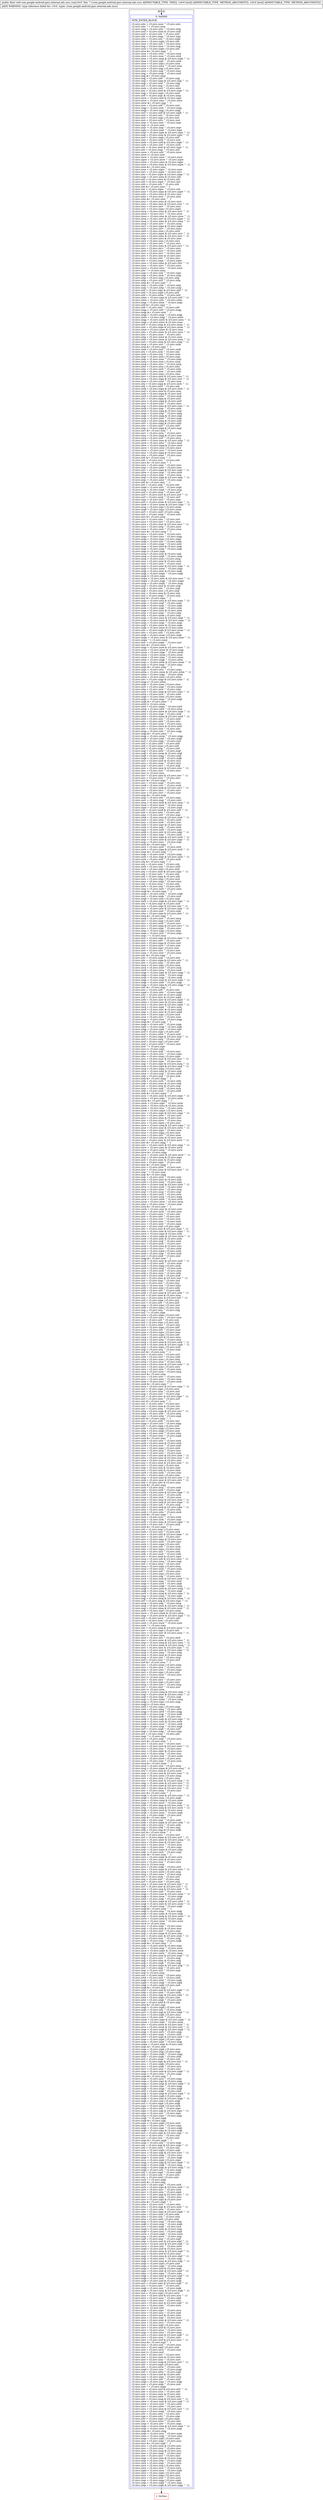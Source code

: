 digraph "CFG forcom.google.android.gms.internal.ads.zzcs.zza([B[B)V" {
subgraph cluster_Region_369229254 {
label = "R(1:0)";
node [shape=record,color=blue];
Node_0 [shape=record,label="{0\:\ 0x0000|MTH_ENTER_BLOCK\l|r3.zzvc.zzts = r3.zzvc.zzse ^ r3.zzvc.zzts\lr3.zzvc.zzts ^= r3.zzvc.zzon\lr3.zzvc.zztg = r3.zzvc.zzts ^ r3.zzvc.zztg\lr3.zzvc.zzsf = r3.zzvc.zzon & r3.zzvc.zzsf\lr3.zzvc.zzsf = r3.zzvc.zzti ^ r3.zzvc.zzsf\lr3.zzvc.zzti = r3.zzvc.zznp ^ r3.zzvc.zzpr\lr3.zzvc.zzts = r3.zzvc.zzti ^ r3.zzvc.zzpb\lr3.zzvc.zzse = r3.zzvc.zzpb \| r3.zzvc.zzti\lr3.zzvc.zzse = r3.zzvc.zzti ^ r3.zzvc.zzse\lr3.zzvc.zzqj = r3.zzvc.zzse ^ r3.zzvc.zzqj\lr3.zzvc.zzse = r3.zzvc.zzpb \| r3.zzvc.zzti\lr3.zzvc.zzse &= r3.zzvc.zzpz ^ \-1\lr3.zzvc.zzse = r3.zzvc.zztn ^ r3.zzvc.zzse\lr3.zzvc.zztd = r3.zzvc.zzse ^ r3.zzvc.zztd\lr3.zzvc.zzse = r3.zzvc.zznp & (r3.zzvc.zzpb ^ \-1)\lr3.zzvc.zzse = r3.zzvc.zzpr ^ r3.zzvc.zzse\lr3.zzvc.zzse = r3.zzvc.zzpz \| r3.zzvc.zzse\lr3.zzvc.zzse = r3.zzvc.zzsw ^ r3.zzvc.zzse\lr3.zzvc.zzse = r3.zzvc.zzpj \| r3.zzvc.zzse\lr3.zzvc.zzse = r3.zzvc.zzqj ^ r3.zzvc.zzse\lr3.zzvc.zzqj = r3.zzvc.zznp ^ r3.zzvc.zzof\lr3.zzvc.zzqj &= r3.zzvc.zzon\lr3.zzvc.zzqj = r3.zzvc.zztf ^ r3.zzvc.zzqj\lr3.zzvc.zzqj = r3.zzvc.zzpz & (r3.zzvc.zzqj ^ \-1)\lr3.zzvc.zzqj = r3.zzvc.zzsf ^ r3.zzvc.zzqj\lr3.zzvc.zzrj = r3.zzvc.zzqj ^ r3.zzvc.zzrj\lr3.zzvc.zzoo = r3.zzvc.zzrj ^ r3.zzvc.zzoo\lr3.zzvc.zzrj = r3.zzvc.zzoo & (r3.zzvc.zzpe ^ \-1)\lr3.zzvc.zzqj = r3.zzvc.zzpe \| r3.zzvc.zzoo\lr3.zzvc.zztf = r3.zzvc.zzpr & r3.zzvc.zznp\lr3.zzvc.zzsw = r3.zzvc.zztf & r3.zzvc.zzpz\lr3.zzvc.zzsw = r3.zzvc.zzsz ^ r3.zzvc.zzsw\lr3.zzvc.zzsw &= r3.zzvc.zzpj ^ \-1\lr3.zzvc.zzst = r3.zzvc.zztf ^ r3.zzvc.zzst\lr3.zzvc.zzqg = r3.zzvc.zzst ^ r3.zzvc.zzqg\lr3.zzvc.zzqg = r3.zzvc.zzpj \| r3.zzvc.zzqg\lr3.zzvc.zzst = r3.zzvc.zztf & (r3.zzvc.zzpb ^ \-1)\lr3.zzvc.zzst = r3.zzvc.zzti ^ r3.zzvc.zzst\lr3.zzvc.zzst = r3.zzvc.zzpz \| r3.zzvc.zzst\lr3.zzvc.zzst = r3.zzvc.zzts ^ r3.zzvc.zzst\lr3.zzvc.zzqv = r3.zzvc.zzst ^ r3.zzvc.zzqv\lr3.zzvc.zzqv \|= r3.zzvc.zzot\lr3.zzvc.zzqv = r3.zzvc.zzqi ^ r3.zzvc.zzqv\lr3.zzvc.zzpu = r3.zzvc.zzqv ^ r3.zzvc.zzpu\lr3.zzvc.zzqv = r3.zzvc.zzpe & (r3.zzvc.zzpu ^ \-1)\lr3.zzvc.zzqi = r3.zzvc.zzoo & (r3.zzvc.zzpu ^ \-1)\lr3.zzvc.zzst = r3.zzvc.zzpb \| r3.zzvc.zztf\lr3.zzvc.zzst = r3.zzvc.zzrb ^ r3.zzvc.zzst\lr3.zzvc.zzrb = r3.zzvc.zztf & (r3.zzvc.zzpb ^ \-1)\lr3.zzvc.zzrb = r3.zzvc.zztf ^ r3.zzvc.zzrb\lr3.zzvc.zzti = r3.zzvc.zzrb & (r3.zzvc.zzpz ^ \-1)\lr3.zzvc.zzti = r3.zzvc.zzqz ^ r3.zzvc.zzti\lr3.zzvc.zzsw = r3.zzvc.zzti ^ r3.zzvc.zzsw\lr3.zzvc.zzsw \|= r3.zzvc.zzot\lr3.zzvc.zzsw = r3.zzvc.zzse ^ r3.zzvc.zzsw\lr3.zzvc.zzpw = r3.zzvc.zzsw ^ r3.zzvc.zzpw\lr3.zzvc.zzsw = r3.zzvc.zznu & r3.zzvc.zzpw\lr3.zzvc.zzse = r3.zzvc.zznu & (r3.zzvc.zzpw ^ \-1)\lr3.zzvc.zzse &= r3.zzvc.zzoc\lr3.zzvc.zzse = r3.zzvc.zzpw ^ r3.zzvc.zzse\lr3.zzvc.zzrv = r3.zzvc.zzpw ^ r3.zzvc.zzrv\lr3.zzvc.zzti = r3.zzvc.zzpw & (r3.zzvc.zzpa ^ \-1)\lr3.zzvc.zzqz = r3.zzvc.zznu & r3.zzvc.zzti\lr3.zzvc.zzti = r3.zzvc.zznu & r3.zzvc.zzti\lr3.zzvc.zzti = r3.zzvc.zzpw ^ r3.zzvc.zzti\lr3.zzvc.zztt = r3.zzvc.zzti ^ r3.zzvc.zztt\lr3.zzvc.zzti &= r3.zzvc.zzoc ^ \-1\lr3.zzvc.zzti = r3.zzvc.zzpw ^ r3.zzvc.zzti\lr3.zzvc.zzsz = r3.zzvc.zzpa & (r3.zzvc.zzpw ^ \-1)\lr3.zzvc.zztn = r3.zzvc.zznu & r3.zzvc.zzsz\lr3.zzvc.zztn = r3.zzvc.zzsz ^ r3.zzvc.zztn\lr3.zzvc.zztn &= r3.zzvc.zzoc ^ \-1\lr3.zzvc.zzsz = r3.zzvc.zznu & r3.zzvc.zzsz\lr3.zzvc.zzsz = r3.zzvc.zzoc & (r3.zzvc.zzsz ^ \-1)\lr3.zzvc.zzsz = r3.zzvc.zzrv ^ r3.zzvc.zzsz\lr3.zzvc.zzrv = r3.zzvc.zzpa \| r3.zzvc.zzpw\lr3.zzvc.zzrq = r3.zzvc.zznu & (r3.zzvc.zzrv ^ \-1)\lr3.zzvc.zzsw = r3.zzvc.zzrv ^ r3.zzvc.zzsw\lr3.zzvc.zzsw = r3.zzvc.zzoc & (r3.zzvc.zzsw ^ \-1)\lr3.zzvc.zzsq = r3.zzvc.zzrv & (r3.zzvc.zzpw ^ \-1)\lr3.zzvc.zzsq = r3.zzvc.zznu & (r3.zzvc.zzsq ^ \-1)\lr3.zzvc.zzsq = r3.zzvc.zzrv ^ r3.zzvc.zzsq\lr3.zzvc.zzrv = r3.zzvc.zzpa & r3.zzvc.zzpw\lr3.zzvc.zzrh = r3.zzvc.zzrv ^ r3.zzvc.zznu\lr3.zzvc.zzrh = r3.zzvc.zzoc \| r3.zzvc.zzrh\lr3.zzvc.zzrs = r3.zzvc.zzpw & (r3.zzvc.zzrv ^ \-1)\lr3.zzvc.zzru = r3.zzvc.zznu & (r3.zzvc.zzrs ^ \-1)\lr3.zzvc.zzqc = r3.zzvc.zzru & r3.zzvc.zzoc\lr3.zzvc.zzru = r3.zzvc.zzoc \| r3.zzvc.zzru\lr3.zzvc.zzru = r3.zzvc.zztr ^ r3.zzvc.zzru\lr3.zzvc.zzrs = r3.zzvc.zznu & (r3.zzvc.zzrs ^ \-1)\lr3.zzvc.zzrs = r3.zzvc.zzrv ^ r3.zzvc.zzrs\lr3.zzvc.zzrh = r3.zzvc.zzrs ^ r3.zzvc.zzrh\lr3.zzvc.zzrc = r3.zzvc.zzrv ^ r3.zzvc.zzrc\lr3.zzvc.zzrc = r3.zzvc.zzoc & r3.zzvc.zzrc\lr3.zzvc.zzrc = r3.zzvc.zztr ^ r3.zzvc.zzrc\lr3.zzvc.zztr = r3.zzvc.zzpa ^ r3.zzvc.zzpw\lr3.zzvc.zzsu = r3.zzvc.zznu & (r3.zzvc.zztr ^ \-1)\lr3.zzvc.zzsu = r3.zzvc.zzrv ^ r3.zzvc.zzsu\lr3.zzvc.zzsw = r3.zzvc.zzsu ^ r3.zzvc.zzsw\lr3.zzvc.zztr ^= r3.zzvc.zznu\lr3.zzvc.zzqc = r3.zzvc.zztr ^ r3.zzvc.zzqc\lr3.zzvc.zztp = r3.zzvc.zzrb ^ r3.zzvc.zztp\lr3.zzvc.zztp = r3.zzvc.zzpj \| r3.zzvc.zztp\lr3.zzvc.zztp = r3.zzvc.zzrt ^ r3.zzvc.zztp\lr3.zzvc.zztp &= r3.zzvc.zzot ^ \-1\lr3.zzvc.zztp = r3.zzvc.zztd ^ r3.zzvc.zztp\lr3.zzvc.zzny = r3.zzvc.zztp ^ r3.zzvc.zzny\lr3.zzvc.zztf = r3.zzvc.zzpr & (r3.zzvc.zztf ^ \-1)\lr3.zzvc.zztf = r3.zzvc.zzpb \| r3.zzvc.zztf\lr3.zzvc.zztf = r3.zzvc.zztm ^ r3.zzvc.zztf\lr3.zzvc.zztm = r3.zzvc.zzpz & (r3.zzvc.zztf ^ \-1)\lr3.zzvc.zztm = r3.zzvc.zzts ^ r3.zzvc.zztm\lr3.zzvc.zzqa = r3.zzvc.zztm ^ r3.zzvc.zzqa\lr3.zzvc.zztf &= r3.zzvc.zzpz ^ \-1\lr3.zzvc.zztf = r3.zzvc.zzst ^ r3.zzvc.zztf\lr3.zzvc.zzqg = r3.zzvc.zztf ^ r3.zzvc.zzqg\lr3.zzvc.zzqg &= r3.zzvc.zzot ^ \-1\lr3.zzvc.zzqg = r3.zzvc.zzqa ^ r3.zzvc.zzqg\lr3.zzvc.zznw = r3.zzvc.zzqg ^ r3.zzvc.zznw\lr3.zzvc.zzqg = r3.zzvc.zznw & (r3.zzvc.zzou ^ \-1)\lr3.zzvc.zzqa = r3.zzvc.zznw & r3.zzvc.zzou\lr3.zzvc.zztf = r3.zzvc.zzqa & (r3.zzvc.zzom ^ \-1)\lr3.zzvc.zzst = r3.zzvc.zzqa & (r3.zzvc.zzom ^ \-1)\lr3.zzvc.zztm = r3.zzvc.zznw & r3.zzvc.zzou\lr3.zzvc.zzts = r3.zzvc.zznw & (r3.zzvc.zzou ^ \-1)\lr3.zzvc.zzts = r3.zzvc.zzou ^ r3.zzvc.zzts\lr3.zzvc.zztp = r3.zzvc.zznw & r3.zzvc.zzou\lr3.zzvc.zztd = r3.zzvc.zznw & (r3.zzvc.zzou ^ \-1)\lr3.zzvc.zzrt = r3.zzvc.zznx & (r3.zzvc.zznp ^ \-1)\lr3.zzvc.zzsk = r3.zzvc.zzrt ^ r3.zzvc.zzsk\lr3.zzvc.zzsk &= r3.zzvc.zzpz ^ \-1\lr3.zzvc.zzsk = r3.zzvc.zzsf ^ r3.zzvc.zzsk\lr3.zzvc.zztj = r3.zzvc.zzsk ^ r3.zzvc.zztj\lr3.zzvc.zzos = r3.zzvc.zztj ^ r3.zzvc.zzos\lr3.zzvc.zzqz = r3.zzvc.zzos \| r3.zzvc.zzqz\lr3.zzvc.zzqz = r3.zzvc.zzse ^ r3.zzvc.zzqz\lr3.zzvc.zzsq = r3.zzvc.zzos \| r3.zzvc.zzsq\lr3.zzvc.zzsq = r3.zzvc.zzrs ^ r3.zzvc.zzsq\lr3.zzvc.zztn = r3.zzvc.zzos \| r3.zzvc.zztn\lr3.zzvc.zztn = r3.zzvc.zzrh ^ r3.zzvc.zztn\lr3.zzvc.zztb = r3.zzvc.zzos ^ r3.zzvc.zztb\lr3.zzvc.zzrh = r3.zzvc.zzno \| r3.zzvc.zzos\lr3.zzvc.zzrs = r3.zzvc.zzrh & (r3.zzvc.zzos ^ \-1)\lr3.zzvc.zzse = r3.zzvc.zzpq & (r3.zzvc.zzrs ^ \-1)\lr3.zzvc.zzse = r3.zzvc.zzno ^ r3.zzvc.zzse\lr3.zzvc.zztj = r3.zzvc.zzpq & (r3.zzvc.zzrh ^ \-1)\lr3.zzvc.zztj = r3.zzvc.zzrh ^ r3.zzvc.zztj\lr3.zzvc.zzsk = r3.zzvc.zzpq & (r3.zzvc.zzrh ^ \-1)\lr3.zzvc.zzsf = r3.zzvc.zzno & r3.zzvc.zzos\lr3.zzvc.zzrb = r3.zzvc.zzpq & r3.zzvc.zzsf\lr3.zzvc.zzrb = r3.zzvc.zzno ^ r3.zzvc.zzrb\lr3.zzvc.zztr = r3.zzvc.zzpq & r3.zzvc.zzsf\lr3.zzvc.zzsu = r3.zzvc.zzpq & r3.zzvc.zzsf\lr3.zzvc.zzsu = r3.zzvc.zzos ^ r3.zzvc.zzsu\lr3.zzvc.zzqr = r3.zzvc.zzno & (r3.zzvc.zzos ^ \-1)\lr3.zzvc.zzsk = r3.zzvc.zzqr ^ r3.zzvc.zzsk\lr3.zzvc.zzsd = r3.zzvc.zzpq & r3.zzvc.zzqr\lr3.zzvc.zzqn = r3.zzvc.zzqr ^ r3.zzvc.zzpq\lr3.zzvc.zzqx = r3.zzvc.zzpq & r3.zzvc.zzqr\lr3.zzvc.zzqx = r3.zzvc.zzos ^ r3.zzvc.zzqx\lr3.zzvc.zzrg = r3.zzvc.zzpq & r3.zzvc.zzqr\lr3.zzvc.zztv = r3.zzvc.zzpq & r3.zzvc.zzqr\lr3.zzvc.zztv = r3.zzvc.zzsf ^ r3.zzvc.zztv\lr3.zzvc.zzqr = r3.zzvc.zzpq & r3.zzvc.zzqr\lr3.zzvc.zzrv &= r3.zzvc.zzos ^ \-1\lr3.zzvc.zzrv = r3.zzvc.zzrq ^ r3.zzvc.zzrv\lr3.zzvc.zzrq = r3.zzvc.zzpq & r3.zzvc.zzos\lr3.zzvc.zzrq = r3.zzvc.zzsf ^ r3.zzvc.zzrq\lr3.zzvc.zztw = r3.zzvc.zzos & (r3.zzvc.zzno ^ \-1)\lr3.zzvc.zzsd = r3.zzvc.zztw ^ r3.zzvc.zzsd\lr3.zzvc.zztw = r3.zzvc.zzpq & r3.zzvc.zztw\lr3.zzvc.zzsw = r3.zzvc.zzos \| r3.zzvc.zzsw\lr3.zzvc.zzsw = r3.zzvc.zzsz ^ r3.zzvc.zzsw\lr3.zzvc.zzsz = r3.zzvc.zzpq & r3.zzvc.zzos\lr3.zzvc.zzsz = r3.zzvc.zzno ^ r3.zzvc.zzsz\lr3.zzvc.zztt &= r3.zzvc.zzos ^ \-1\lr3.zzvc.zztt = r3.zzvc.zzrc ^ r3.zzvc.zztt\lr3.zzvc.zzru &= r3.zzvc.zzos ^ \-1\lr3.zzvc.zzru = r3.zzvc.zzqc ^ r3.zzvc.zzru\lr3.zzvc.zzqc = r3.zzvc.zzno ^ r3.zzvc.zzos\lr3.zzvc.zzrc = r3.zzvc.zzpq & (r3.zzvc.zzqc ^ \-1)\lr3.zzvc.zztw = r3.zzvc.zzqc ^ r3.zzvc.zztw\lr3.zzvc.zzrg = r3.zzvc.zzqc ^ r3.zzvc.zzrg\lr3.zzvc.zzqc = r3.zzvc.zzpq & (r3.zzvc.zzqc ^ \-1)\lr3.zzvc.zzqc = r3.zzvc.zzno ^ r3.zzvc.zzqc\lr3.zzvc.zzti &= r3.zzvc.zzos ^ \-1\lr3.zzvc.zzti = r3.zzvc.zzqt ^ r3.zzvc.zzti\lr3.zzvc.zzqd = r3.zzvc.zzrt ^ r3.zzvc.zzqd\lr3.zzvc.zzsg = r3.zzvc.zzqd ^ r3.zzvc.zzsg\lr3.zzvc.zzrf = r3.zzvc.zzsg ^ r3.zzvc.zzrf\lr3.zzvc.zzrf = r3.zzvc.zzov & (r3.zzvc.zzrf ^ \-1)\lr3.zzvc.zzrf = r3.zzvc.zzob ^ r3.zzvc.zzrf\lr3.zzvc.zzpc = r3.zzvc.zzrf ^ r3.zzvc.zzpc\lr3.zzvc.zzrf = r3.zzvc.zzom & (r3.zzvc.zzpc ^ \-1)\lr3.zzvc.zzob = r3.zzvc.zzom & (r3.zzvc.zzpc ^ \-1)\lr3.zzvc.zzsg = r3.zzvc.zzpc \| r3.zzvc.zzom\lr3.zzvc.zzqd = r3.zzvc.zzpc \| r3.zzvc.zzom\lr3.zzvc.zzrt = r3.zzvc.zzof \| r3.zzvc.zznp\lr3.zzvc.zzrt = r3.zzvc.zznp ^ r3.zzvc.zzrt\lr3.zzvc.zzrt &= r3.zzvc.zzon\lr3.zzvc.zzrt = r3.zzvc.zzto ^ r3.zzvc.zzrt\lr3.zzvc.zzra = r3.zzvc.zzrt ^ r3.zzvc.zzra\lr3.zzvc.zzra = r3.zzvc.zzov & (r3.zzvc.zzra ^ \-1)\lr3.zzvc.zzra = r3.zzvc.zztg ^ r3.zzvc.zzra\lr3.zzvc.zzoa = r3.zzvc.zzra ^ r3.zzvc.zzoa\lr3.zzvc.zzro &= r3.zzvc.zznq ^ \-1\lr3.zzvc.zzro = r3.zzvc.zzsx ^ r3.zzvc.zzro\lr3.zzvc.zzqq = r3.zzvc.zzro ^ r3.zzvc.zzqq\lr3.zzvc.zzqq = r3.zzvc.zzps \| r3.zzvc.zzqq\lr3.zzvc.zzqq = r3.zzvc.zzsi ^ r3.zzvc.zzqq\lr3.zzvc.zzoz = r3.zzvc.zzqq ^ r3.zzvc.zzoz\lr3.zzvc.zzqe = r3.zzvc.zzoz & r3.zzvc.zzqe\lr3.zzvc.zzqe = r3.zzvc.zzog ^ r3.zzvc.zzqe\lr3.zzvc.zzqe \|= r3.zzvc.zzpx\lr3.zzvc.zzog = r3.zzvc.zzoz & r3.zzvc.zzql\lr3.zzvc.zzog = r3.zzvc.zzqb ^ r3.zzvc.zzog\lr3.zzvc.zzog = r3.zzvc.zzso \| r3.zzvc.zzog\lr3.zzvc.zzsy = r3.zzvc.zzoz & r3.zzvc.zzsy\lr3.zzvc.zzsy = r3.zzvc.zzre ^ r3.zzvc.zzsy\lr3.zzvc.zzqo = r3.zzvc.zzoz & (r3.zzvc.zzqo ^ \-1)\lr3.zzvc.zzqo = r3.zzvc.zzsm ^ r3.zzvc.zzqo\lr3.zzvc.zzqk = r3.zzvc.zzoz & r3.zzvc.zzqk\lr3.zzvc.zzqk = r3.zzvc.zzqm ^ r3.zzvc.zzqk\lr3.zzvc.zzqk \|= r3.zzvc.zzpx\lr3.zzvc.zzqm = r3.zzvc.zzoz & (r3.zzvc.zzsc ^ \-1)\lr3.zzvc.zzqm = r3.zzvc.zzqp ^ r3.zzvc.zzqm\lr3.zzvc.zzog = r3.zzvc.zzqm ^ r3.zzvc.zzog\lr3.zzvc.zzql = r3.zzvc.zzoz & r3.zzvc.zzql\lr3.zzvc.zzql = r3.zzvc.zztc ^ r3.zzvc.zzql\lr3.zzvc.zzql = r3.zzvc.zzso \| r3.zzvc.zzql\lr3.zzvc.zzsj = r3.zzvc.zzoz & r3.zzvc.zzsj\lr3.zzvc.zzsj = r3.zzvc.zzqh ^ r3.zzvc.zzsj\lr3.zzvc.zzsj &= r3.zzvc.zzpx ^ \-1\lr3.zzvc.zzqu = r3.zzvc.zzoz & (r3.zzvc.zzqu ^ \-1)\lr3.zzvc.zzqu = r3.zzvc.zzqf ^ r3.zzvc.zzqu\lr3.zzvc.zzqe = r3.zzvc.zzqu ^ r3.zzvc.zzqe\lr3.zzvc.zzoe = r3.zzvc.zzqe ^ r3.zzvc.zzoe\lr3.zzvc.zzqe = r3.zzvc.zzou & r3.zzvc.zzoe\lr3.zzvc.zztp = r3.zzvc.zzqe ^ r3.zzvc.zztp\lr3.zzvc.zztp = r3.zzvc.zzom \| r3.zzvc.zztp\lr3.zzvc.zzqu = r3.zzvc.zzou & (r3.zzvc.zzqe ^ \-1)\lr3.zzvc.zzqu = r3.zzvc.zznw & (r3.zzvc.zzqu ^ \-1)\lr3.zzvc.zzqu = r3.zzvc.zzqe ^ r3.zzvc.zzqu\lr3.zzvc.zzqf = r3.zzvc.zznw & r3.zzvc.zzqe\lr3.zzvc.zzqh = r3.zzvc.zznw & r3.zzvc.zzoe\lr3.zzvc.zztc = r3.zzvc.zzqh & (r3.zzvc.zzom ^ \-1)\lr3.zzvc.zztc = r3.zzvc.zzts ^ r3.zzvc.zztc\lr3.zzvc.zzqh = r3.zzvc.zzom \| r3.zzvc.zzqh\lr3.zzvc.zzqm = r3.zzvc.zzou & (r3.zzvc.zzoe ^ \-1)\lr3.zzvc.zzqm ^= r3.zzvc.zznw\lr3.zzvc.zzst = r3.zzvc.zzqm ^ r3.zzvc.zzst\lr3.zzvc.zzst &= r3.zzvc.zzno ^ \-1\lr3.zzvc.zzqp = r3.zzvc.zzoe & (r3.zzvc.zzou ^ \-1)\lr3.zzvc.zzsm = r3.zzvc.zznw & r3.zzvc.zzqp\lr3.zzvc.zzsm = r3.zzvc.zzqe ^ r3.zzvc.zzsm\lr3.zzvc.zzsm = r3.zzvc.zzom \| r3.zzvc.zzsm\lr3.zzvc.zzsm = r3.zzvc.zzqu ^ r3.zzvc.zzsm\lr3.zzvc.zztm = r3.zzvc.zzqp ^ r3.zzvc.zztm\lr3.zzvc.zzqu = r3.zzvc.zztm & (r3.zzvc.zzom ^ \-1)\lr3.zzvc.zzqu = r3.zzvc.zzqg ^ r3.zzvc.zzqu\lr3.zzvc.zzqu &= r3.zzvc.zzno ^ \-1\lr3.zzvc.zzqu = r3.zzvc.zztc ^ r3.zzvc.zzqu\lr3.zzvc.zztm = r3.zzvc.zzom & (r3.zzvc.zztm ^ \-1)\lr3.zzvc.zztm = r3.zzvc.zzqg ^ r3.zzvc.zztm\lr3.zzvc.zztm = r3.zzvc.zzno \| r3.zzvc.zztm\lr3.zzvc.zztc = r3.zzvc.zzqp & (r3.zzvc.zzno ^ \-1)\lr3.zzvc.zzqp \|= r3.zzvc.zzom\lr3.zzvc.zzqe = r3.zzvc.zzoe \| r3.zzvc.zzou\lr3.zzvc.zzre = r3.zzvc.zzqe ^ r3.zzvc.zznw\lr3.zzvc.zztp = r3.zzvc.zzre ^ r3.zzvc.zztp\lr3.zzvc.zzre = r3.zzvc.zzqe & (r3.zzvc.zzou ^ \-1)\lr3.zzvc.zztd = r3.zzvc.zzre ^ r3.zzvc.zztd\lr3.zzvc.zzqb = r3.zzvc.zztd \| r3.zzvc.zzom\lr3.zzvc.zzqb = r3.zzvc.zzqa ^ r3.zzvc.zzqb\lr3.zzvc.zzqb &= r3.zzvc.zzno ^ \-1\lr3.zzvc.zztd \|= r3.zzvc.zzom\lr3.zzvc.zztd = r3.zzvc.zzqm ^ r3.zzvc.zztd\lr3.zzvc.zztm = r3.zzvc.zztd ^ r3.zzvc.zztm\lr3.zzvc.zztd = r3.zzvc.zznw & (r3.zzvc.zzqe ^ \-1)\lr3.zzvc.zztd = r3.zzvc.zzqe ^ r3.zzvc.zztd\lr3.zzvc.zztd = r3.zzvc.zzom & (r3.zzvc.zztd ^ \-1)\lr3.zzvc.zztd = r3.zzvc.zzts ^ r3.zzvc.zztd\lr3.zzvc.zztc = r3.zzvc.zztd ^ r3.zzvc.zztc\lr3.zzvc.zztd = r3.zzvc.zzoe ^ r3.zzvc.zzou\lr3.zzvc.zzts = r3.zzvc.zznw & r3.zzvc.zztd\lr3.zzvc.zzts = r3.zzvc.zzre ^ r3.zzvc.zzts\lr3.zzvc.zzqp = r3.zzvc.zzts ^ r3.zzvc.zzqp\lr3.zzvc.zzqp &= r3.zzvc.zzno ^ \-1\lr3.zzvc.zzqp = r3.zzvc.zzsm ^ r3.zzvc.zzqp\lr3.zzvc.zzqh = r3.zzvc.zztd ^ r3.zzvc.zzqh\lr3.zzvc.zzst = r3.zzvc.zzqh ^ r3.zzvc.zzst\lr3.zzvc.zztf = r3.zzvc.zztd ^ r3.zzvc.zztf\lr3.zzvc.zztf = r3.zzvc.zzno \| r3.zzvc.zztf\lr3.zzvc.zztf = r3.zzvc.zztp ^ r3.zzvc.zztf\lr3.zzvc.zzqf = r3.zzvc.zztd ^ r3.zzvc.zzqf\lr3.zzvc.zzqf = r3.zzvc.zzom & r3.zzvc.zzqf\lr3.zzvc.zzqf = r3.zzvc.zzqg ^ r3.zzvc.zzqf\lr3.zzvc.zzqb = r3.zzvc.zzqf ^ r3.zzvc.zzqb\lr3.zzvc.zzrz = r3.zzvc.zzoz & r3.zzvc.zzrz\lr3.zzvc.zzrz = r3.zzvc.zzsp ^ r3.zzvc.zzrz\lr3.zzvc.zzql = r3.zzvc.zzrz ^ r3.zzvc.zzql\lr3.zzvc.zzsc = r3.zzvc.zzoz & (r3.zzvc.zzsc ^ \-1)\lr3.zzvc.zzsc = r3.zzvc.zzsr ^ r3.zzvc.zzsc\lr3.zzvc.zzsc \|= r3.zzvc.zzso\lr3.zzvc.zzrr = r3.zzvc.zzoz & (r3.zzvc.zzrr ^ \-1)\lr3.zzvc.zzrr = r3.zzvc.zzry ^ r3.zzvc.zzrr\lr3.zzvc.zzrr &= r3.zzvc.zzpx ^ \-1\lr3.zzvc.zzrr = r3.zzvc.zzqo ^ r3.zzvc.zzrr\lr3.zzvc.zzok = r3.zzvc.zzrr ^ r3.zzvc.zzok\lr3.zzvc.zzrv = r3.zzvc.zzok & (r3.zzvc.zzrv ^ \-1)\lr3.zzvc.zzrv = r3.zzvc.zzru ^ r3.zzvc.zzrv\lr3.zzvc.zzor = r3.zzvc.zzrv ^ r3.zzvc.zzor\lr3.zzvc.zzqz &= r3.zzvc.zzok\lr3.zzvc.zzqz = r3.zzvc.zzti ^ r3.zzvc.zzqz\lr3.zzvc.zzov = r3.zzvc.zzqz ^ r3.zzvc.zzov\lr3.zzvc.zzsq = r3.zzvc.zzok & (r3.zzvc.zzsq ^ \-1)\lr3.zzvc.zzsq = r3.zzvc.zzsw ^ r3.zzvc.zzsq\lr3.zzvc.zzpn = r3.zzvc.zzsq ^ r3.zzvc.zzpn\lr3.zzvc.zztt = r3.zzvc.zzok & (r3.zzvc.zztt ^ \-1)\lr3.zzvc.zztt = r3.zzvc.zztn ^ r3.zzvc.zztt\lr3.zzvc.zzpr = r3.zzvc.zztt ^ r3.zzvc.zzpr\lr3.zzvc.zzsb = r3.zzvc.zzoz & (r3.zzvc.zzsb ^ \-1)\lr3.zzvc.zzsb = r3.zzvc.zzta ^ r3.zzvc.zzsb\lr3.zzvc.zzsc = r3.zzvc.zzsb ^ r3.zzvc.zzsc\lr3.zzvc.zzsb = r3.zzvc.zzpv & r3.zzvc.zzsc\lr3.zzvc.zzsb = r3.zzvc.zzql ^ r3.zzvc.zzsb\lr3.zzvc.zzpy = r3.zzvc.zzsb ^ r3.zzvc.zzpy\lr3.zzvc.zzsb = r3.zzvc.zztv & (r3.zzvc.zzpy ^ \-1)\lr3.zzvc.zzsb = r3.zzvc.zzqc ^ r3.zzvc.zzsb\lr3.zzvc.zzsb = r3.zzvc.zzpa & (r3.zzvc.zzsb ^ \-1)\lr3.zzvc.zzqc = r3.zzvc.zzse & (r3.zzvc.zzpy ^ \-1)\lr3.zzvc.zzqc = r3.zzvc.zzsu ^ r3.zzvc.zzqc\lr3.zzvc.zzrh &= r3.zzvc.zzpy ^ \-1\lr3.zzvc.zzrh = r3.zzvc.zzrb ^ r3.zzvc.zzrh\lr3.zzvc.zzrh = r3.zzvc.zzpa & (r3.zzvc.zzrh ^ \-1)\lr3.zzvc.zzqx &= r3.zzvc.zzpy ^ \-1\lr3.zzvc.zzqx = r3.zzvc.zzse ^ r3.zzvc.zzqx\lr3.zzvc.zzrb = r3.zzvc.zzpy & (r3.zzvc.zzsd ^ \-1)\lr3.zzvc.zzrb = r3.zzvc.zzsf ^ r3.zzvc.zzrb\lr3.zzvc.zztj &= r3.zzvc.zzpy ^ \-1\lr3.zzvc.zztj = r3.zzvc.zzos ^ r3.zzvc.zztj\lr3.zzvc.zzrh = r3.zzvc.zztj ^ r3.zzvc.zzrh\lr3.zzvc.zzrh = r3.zzvc.zzpi \| r3.zzvc.zzrh\lr3.zzvc.zztj = r3.zzvc.zzse & (r3.zzvc.zzpy ^ \-1)\lr3.zzvc.zztj = r3.zzvc.zztv ^ r3.zzvc.zztj\lr3.zzvc.zztj = r3.zzvc.zzpa & r3.zzvc.zztj\lr3.zzvc.zzsz = r3.zzvc.zzpy \| r3.zzvc.zzsz\lr3.zzvc.zzsz = r3.zzvc.zzqn ^ r3.zzvc.zzsz\lr3.zzvc.zztj = r3.zzvc.zzsz ^ r3.zzvc.zztj\lr3.zzvc.zzrh = r3.zzvc.zztj ^ r3.zzvc.zzrh\lr3.zzvc.zznz = r3.zzvc.zzrh ^ r3.zzvc.zznz\lr3.zzvc.zzqb &= r3.zzvc.zzpy ^ \-1\lr3.zzvc.zzqb = r3.zzvc.zztm ^ r3.zzvc.zzqb\lr3.zzvc.zzot = r3.zzvc.zzqb ^ r3.zzvc.zzot\lr3.zzvc.zzqb = r3.zzvc.zzot \| r3.zzvc.zzpr\lr3.zzvc.zzrh = r3.zzvc.zzqb & (r3.zzvc.zzpr ^ \-1)\lr3.zzvc.zztj = r3.zzvc.zzpr & r3.zzvc.zzot\lr3.zzvc.zzsz = r3.zzvc.zzpr & (r3.zzvc.zztj ^ \-1)\lr3.zzvc.zzqn = r3.zzvc.zzot & (r3.zzvc.zzpr ^ \-1)\lr3.zzvc.zzsu = r3.zzvc.zzot ^ r3.zzvc.zzpr\lr3.zzvc.zzta = r3.zzvc.zzpr & (r3.zzvc.zzot ^ \-1)\lr3.zzvc.zzrg &= r3.zzvc.zzpy ^ \-1\lr3.zzvc.zzrg = r3.zzvc.zzrs ^ r3.zzvc.zzrg\lr3.zzvc.zzrs = r3.zzvc.zzpy \| r3.zzvc.zztw\lr3.zzvc.zzrs = r3.zzvc.zzsk ^ r3.zzvc.zzrs\lr3.zzvc.zzrs = r3.zzvc.zzpa & (r3.zzvc.zzrs ^ \-1)\lr3.zzvc.zzrs = r3.zzvc.zzqx ^ r3.zzvc.zzrs\lr3.zzvc.zzqu = r3.zzvc.zzpy \| r3.zzvc.zzqu\lr3.zzvc.zzqu = r3.zzvc.zzst ^ r3.zzvc.zzqu\lr3.zzvc.zzqu ^= r3.zzvc.zzso\lr3.zzvc.zzst = r3.zzvc.zzpy & (r3.zzvc.zzno ^ \-1)\lr3.zzvc.zzst = r3.zzvc.zztv ^ r3.zzvc.zzst\lr3.zzvc.zzst = r3.zzvc.zzpa & r3.zzvc.zzst\lr3.zzvc.zzst = r3.zzvc.zzrb ^ r3.zzvc.zzst\lr3.zzvc.zzst = r3.zzvc.zzpi \| r3.zzvc.zzst\lr3.zzvc.zzst = r3.zzvc.zzrs ^ r3.zzvc.zzst\lr3.zzvc.zznx = r3.zzvc.zzst ^ r3.zzvc.zznx\lr3.zzvc.zztr &= r3.zzvc.zzpy ^ \-1\lr3.zzvc.zztr = r3.zzvc.zzqr ^ r3.zzvc.zztr\lr3.zzvc.zztr = r3.zzvc.zzpa & (r3.zzvc.zztr ^ \-1)\lr3.zzvc.zztr = r3.zzvc.zzqc ^ r3.zzvc.zztr\lr3.zzvc.zzrq = r3.zzvc.zzpy \| r3.zzvc.zzrq\lr3.zzvc.zzrq = r3.zzvc.zzsd ^ r3.zzvc.zzrq\lr3.zzvc.zzsb = r3.zzvc.zzrq ^ r3.zzvc.zzsb\lr3.zzvc.zzqp = r3.zzvc.zzpy & (r3.zzvc.zzqp ^ \-1)\lr3.zzvc.zzqp = r3.zzvc.zztm ^ r3.zzvc.zzqp\lr3.zzvc.zzop = r3.zzvc.zzqp ^ r3.zzvc.zzop\lr3.zzvc.zzqp = r3.zzvc.zzno & (r3.zzvc.zzpy ^ \-1)\lr3.zzvc.zzqp = r3.zzvc.zztb ^ r3.zzvc.zzqp\lr3.zzvc.zzqp = r3.zzvc.zzpa & (r3.zzvc.zzqp ^ \-1)\lr3.zzvc.zztc &= r3.zzvc.zzpy ^ \-1\lr3.zzvc.zztc = r3.zzvc.zztf ^ r3.zzvc.zztc\lr3.zzvc.zzpd = r3.zzvc.zztc ^ r3.zzvc.zzpd\lr3.zzvc.zztc = r3.zzvc.zzov & r3.zzvc.zzpd\lr3.zzvc.zztf = r3.zzvc.zzov & r3.zzvc.zzpd\lr3.zzvc.zztb = r3.zzvc.zzov & (r3.zzvc.zzpd ^ \-1)\lr3.zzvc.zztm = r3.zzvc.zzov & r3.zzvc.zzpd\lr3.zzvc.zzrq = r3.zzvc.zzov & (r3.zzvc.zzpd ^ \-1)\lr3.zzvc.zzrq = r3.zzvc.zzpd ^ r3.zzvc.zzrq\lr3.zzvc.zzsd = r3.zzvc.zzov & r3.zzvc.zzpd\lr3.zzvc.zzqc = r3.zzvc.zzov & r3.zzvc.zzpd\lr3.zzvc.zzse = r3.zzvc.zzpy \| r3.zzvc.zzse\lr3.zzvc.zzse = r3.zzvc.zzrc ^ r3.zzvc.zzse\lr3.zzvc.zzqp = r3.zzvc.zzse ^ r3.zzvc.zzqp\lr3.zzvc.zzqp &= r3.zzvc.zzpi ^ \-1\lr3.zzvc.zzqp = r3.zzvc.zztr ^ r3.zzvc.zzqp\lr3.zzvc.zzpx = r3.zzvc.zzqp ^ r3.zzvc.zzpx\lr3.zzvc.zzqp = r3.zzvc.zzpx ^ r3.zzvc.zzot\lr3.zzvc.zzsf = r3.zzvc.zzpy \| r3.zzvc.zzsf\lr3.zzvc.zzsf = r3.zzvc.zztw ^ r3.zzvc.zzsf\lr3.zzvc.zzsf = r3.zzvc.zzpa & (r3.zzvc.zzsf ^ \-1)\lr3.zzvc.zzsf = r3.zzvc.zzrg ^ r3.zzvc.zzsf\lr3.zzvc.zzsf = r3.zzvc.zzpi \| r3.zzvc.zzsf\lr3.zzvc.zzsf = r3.zzvc.zzsb ^ r3.zzvc.zzsf\lr3.zzvc.zzsf ^= r3.zzvc.zzpv\lr3.zzvc.zzsc \|= r3.zzvc.zzpv\lr3.zzvc.zzsc = r3.zzvc.zzql ^ r3.zzvc.zzsc\lr3.zzvc.zzpo = r3.zzvc.zzsc ^ r3.zzvc.zzpo\lr3.zzvc.zzsc = r3.zzvc.zzoq \| r3.zzvc.zzpo\lr3.zzvc.zzsc = r3.zzvc.zzoy & (r3.zzvc.zzsc ^ \-1)\lr3.zzvc.zzsc = r3.zzvc.zzpo ^ r3.zzvc.zzsc\lr3.zzvc.zzql = r3.zzvc.zzpo & (r3.zzvc.zzoq ^ \-1)\lr3.zzvc.zzsb = r3.zzvc.zzpo & (r3.zzvc.zzql ^ \-1)\lr3.zzvc.zzrg = r3.zzvc.zzpg \| r3.zzvc.zzsb\lr3.zzvc.zztw = r3.zzvc.zzoy & r3.zzvc.zzql\lr3.zzvc.zztw = r3.zzvc.zzql ^ r3.zzvc.zztw\lr3.zzvc.zztk = r3.zzvc.zzql ^ r3.zzvc.zztk\lr3.zzvc.zztk &= r3.zzvc.zzpg ^ \-1\lr3.zzvc.zztk = r3.zzvc.zzsh ^ r3.zzvc.zztk\lr3.zzvc.zztk = r3.zzvc.zznu & r3.zzvc.zztk\lr3.zzvc.zztr = r3.zzvc.zzoy & r3.zzvc.zzql\lr3.zzvc.zzsn = r3.zzvc.zzql ^ r3.zzvc.zzsn\lr3.zzvc.zztk = r3.zzvc.zzsn ^ r3.zzvc.zztk\lr3.zzvc.zztk &= r3.zzvc.zzpw ^ \-1\lr3.zzvc.zzsn = r3.zzvc.zzoy & (r3.zzvc.zzpo ^ \-1)\lr3.zzvc.zzrm = r3.zzvc.zzpo ^ r3.zzvc.zzrm\lr3.zzvc.zzrm &= r3.zzvc.zzpg ^ \-1\lr3.zzvc.zzrm = r3.zzvc.zzpo ^ r3.zzvc.zzrm\lr3.zzvc.zzrm = r3.zzvc.zznu & r3.zzvc.zzrm\lr3.zzvc.zzrm = r3.zzvc.zzsc ^ r3.zzvc.zzrm\lr3.zzvc.zzrm = r3.zzvc.zzpw \| r3.zzvc.zzrm\lr3.zzvc.zzsc = r3.zzvc.zzpo & (r3.zzvc.zzpg ^ \-1)\lr3.zzvc.zzsc = r3.zzvc.zztw ^ r3.zzvc.zzsc\lr3.zzvc.zzsc = r3.zzvc.zznu & r3.zzvc.zzsc\lr3.zzvc.zzsc = r3.zzvc.zzrw ^ r3.zzvc.zzsc\lr3.zzvc.zzsc = r3.zzvc.zzpw \| r3.zzvc.zzsc\lr3.zzvc.zzrw = r3.zzvc.zzoq & (r3.zzvc.zzpo ^ \-1)\lr3.zzvc.zzse = r3.zzvc.zzoy & (r3.zzvc.zzrw ^ \-1)\lr3.zzvc.zzse = r3.zzvc.zzpo ^ r3.zzvc.zzse\lr3.zzvc.zzse = r3.zzvc.zzpg \| r3.zzvc.zzse\lr3.zzvc.zzse = r3.zzvc.zztr ^ r3.zzvc.zzse\lr3.zzvc.zzse = r3.zzvc.zznu & r3.zzvc.zzse\lr3.zzvc.zztr = r3.zzvc.zzoy & (r3.zzvc.zzrw ^ \-1)\lr3.zzvc.zztr &= r3.zzvc.zzpg ^ \-1\lr3.zzvc.zzrc = r3.zzvc.zzrw & (r3.zzvc.zzpg ^ \-1)\lr3.zzvc.zzrw = r3.zzvc.zzoy & r3.zzvc.zzrw\lr3.zzvc.zzrw = r3.zzvc.zzoq ^ r3.zzvc.zzrw\lr3.zzvc.zzrw &= r3.zzvc.zzpg\lr3.zzvc.zzrw = r3.zzvc.zznu & (r3.zzvc.zzrw ^ \-1)\lr3.zzvc.zzqr = r3.zzvc.zzoq & r3.zzvc.zzpo\lr3.zzvc.zzst = r3.zzvc.zzoy & r3.zzvc.zzqr\lr3.zzvc.zzst = r3.zzvc.zzpo ^ r3.zzvc.zzst\lr3.zzvc.zzst &= r3.zzvc.zzpg ^ \-1\lr3.zzvc.zzst = r3.zzvc.zztw ^ r3.zzvc.zzst\lr3.zzvc.zzst = r3.zzvc.zznu & (r3.zzvc.zzst ^ \-1)\lr3.zzvc.zzqr ^= r3.zzvc.zzoy\lr3.zzvc.zzqr &= r3.zzvc.zzpg\lr3.zzvc.zzqr = r3.zzvc.zzsh ^ r3.zzvc.zzqr\lr3.zzvc.zzqr = r3.zzvc.zznu & r3.zzvc.zzqr\lr3.zzvc.zzsh = r3.zzvc.zzoq ^ r3.zzvc.zzpo\lr3.zzvc.zztw = r3.zzvc.zzoy & (r3.zzvc.zzsh ^ \-1)\lr3.zzvc.zztw = r3.zzvc.zzsb ^ r3.zzvc.zztw\lr3.zzvc.zzrg = r3.zzvc.zztw ^ r3.zzvc.zzrg\lr3.zzvc.zzqr = r3.zzvc.zzrg ^ r3.zzvc.zzqr\lr3.zzvc.zzrg = r3.zzvc.zzsh ^ r3.zzvc.zzoy\lr3.zzvc.zztw = r3.zzvc.zzrg ^ r3.zzvc.zzpg\lr3.zzvc.zzrw = r3.zzvc.zztw ^ r3.zzvc.zzrw\lr3.zzvc.zzrm = r3.zzvc.zzrw ^ r3.zzvc.zzrm\lr3.zzvc.zznr = r3.zzvc.zzrm ^ r3.zzvc.zznr\lr3.zzvc.zzrq &= r3.zzvc.zznr ^ \-1\lr3.zzvc.zzrm = r3.zzvc.zznr & r3.zzvc.zzov\lr3.zzvc.zzsn = r3.zzvc.zzsh ^ r3.zzvc.zzsn\lr3.zzvc.zztr = r3.zzvc.zzsn ^ r3.zzvc.zztr\lr3.zzvc.zzst = r3.zzvc.zztr ^ r3.zzvc.zzst\lr3.zzvc.zzsc = r3.zzvc.zzst ^ r3.zzvc.zzsc\lr3.zzvc.zznt = r3.zzvc.zzsc ^ r3.zzvc.zznt\lr3.zzvc.zzsc = r3.zzvc.zznt ^ r3.zzvc.zzpn\lr3.zzvc.zzst = r3.zzvc.zznt \| r3.zzvc.zzpn\lr3.zzvc.zztr = r3.zzvc.zzst & (r3.zzvc.zzpn ^ \-1)\lr3.zzvc.zzsn = r3.zzvc.zznt & (r3.zzvc.zzpn ^ \-1)\lr3.zzvc.zzrw = r3.zzvc.zzpn & r3.zzvc.zznt\lr3.zzvc.zztw = r3.zzvc.zzpn & (r3.zzvc.zzrw ^ \-1)\lr3.zzvc.zzsb = r3.zzvc.zzoy & r3.zzvc.zzsh\lr3.zzvc.zzsb = r3.zzvc.zzql ^ r3.zzvc.zzsb\lr3.zzvc.zzrc = r3.zzvc.zzsb ^ r3.zzvc.zzrc\lr3.zzvc.zzsb = r3.zzvc.zznu & r3.zzvc.zzrc\lr3.zzvc.zzsb = r3.zzvc.zzrc ^ r3.zzvc.zzsb\lr3.zzvc.zzsb = r3.zzvc.zzpw \| r3.zzvc.zzsb\lr3.zzvc.zzsb = r3.zzvc.zzqr ^ r3.zzvc.zzsb\lr3.zzvc.zzol = r3.zzvc.zzsb ^ r3.zzvc.zzol\lr3.zzvc.zzqp &= r3.zzvc.zzol ^ \-1\lr3.zzvc.zzsb = r3.zzvc.zzoy & (r3.zzvc.zzsh ^ \-1)\lr3.zzvc.zzsb = r3.zzvc.zzsh ^ r3.zzvc.zzsb\lr3.zzvc.zzsb = r3.zzvc.zzpg \| r3.zzvc.zzsb\lr3.zzvc.zzsb = r3.zzvc.zzrg ^ r3.zzvc.zzsb\lr3.zzvc.zzse = r3.zzvc.zzsb ^ r3.zzvc.zzse\lr3.zzvc.zztk = r3.zzvc.zzse ^ r3.zzvc.zztk\lr3.zzvc.zzof = r3.zzvc.zztk ^ r3.zzvc.zzof\lr3.zzvc.zzsl = r3.zzvc.zzoz & (r3.zzvc.zzsl ^ \-1)\lr3.zzvc.zzsl = r3.zzvc.zzqs ^ r3.zzvc.zzsl\lr3.zzvc.zzsj = r3.zzvc.zzsl ^ r3.zzvc.zzsj\lr3.zzvc.zzns = r3.zzvc.zzsj ^ r3.zzvc.zzns\lr3.zzvc.zzth = r3.zzvc.zzns \| r3.zzvc.zzth\lr3.zzvc.zzth = r3.zzvc.zztl ^ r3.zzvc.zzth\lr3.zzvc.zzth = r3.zzvc.zzoa & (r3.zzvc.zzth ^ \-1)\lr3.zzvc.zztl = r3.zzvc.zzoo & r3.zzvc.zzns\lr3.zzvc.zzsj = r3.zzvc.zzns & (r3.zzvc.zztl ^ \-1)\lr3.zzvc.zzsl = r3.zzvc.zzpe \| r3.zzvc.zzsj\lr3.zzvc.zzsl = r3.zzvc.zztl ^ r3.zzvc.zzsl\lr3.zzvc.zzqs = r3.zzvc.zzpu \| r3.zzvc.zzsl\lr3.zzvc.zztk = r3.zzvc.zzpu \| r3.zzvc.zzsj\lr3.zzvc.zzqj = r3.zzvc.zzsj ^ r3.zzvc.zzqj\lr3.zzvc.zzsj ^= r3.zzvc.zzpe\lr3.zzvc.zzse = r3.zzvc.zzpe \| r3.zzvc.zztl\lr3.zzvc.zzse = r3.zzvc.zzns ^ r3.zzvc.zzse\lr3.zzvc.zzrj = r3.zzvc.zztl ^ r3.zzvc.zzrj\lr3.zzvc.zzrj = r3.zzvc.zzpu \| r3.zzvc.zzrj\lr3.zzvc.zzrj = r3.zzvc.zzse ^ r3.zzvc.zzrj\lr3.zzvc.zzse = r3.zzvc.zzpe \| r3.zzvc.zztl\lr3.zzvc.zzse = r3.zzvc.zztl ^ r3.zzvc.zzse\lr3.zzvc.zzse = r3.zzvc.zzpu \| r3.zzvc.zzse\lr3.zzvc.zzsb = r3.zzvc.zzpe \| r3.zzvc.zztl\lr3.zzvc.zzrg = r3.zzvc.zzrl & r3.zzvc.zzns\lr3.zzvc.zzrg = r3.zzvc.zztq ^ r3.zzvc.zzrg\lr3.zzvc.zzrg = r3.zzvc.zzoa & (r3.zzvc.zzrg ^ \-1)\lr3.zzvc.zzsh = r3.zzvc.zzns & (r3.zzvc.zzpe ^ \-1)\lr3.zzvc.zzqr = r3.zzvc.zzpu \| r3.zzvc.zzsh\lr3.zzvc.zzqr = r3.zzvc.zzsj ^ r3.zzvc.zzqr\lr3.zzvc.zzrl &= r3.zzvc.zzns ^ \-1\lr3.zzvc.zzrl = r3.zzvc.zzsv ^ r3.zzvc.zzrl\lr3.zzvc.zzth = r3.zzvc.zzrl ^ r3.zzvc.zzth\lr3.zzvc.zztq = r3.zzvc.zzns \| r3.zzvc.zztq\lr3.zzvc.zztq = r3.zzvc.zzsa ^ r3.zzvc.zztq\lr3.zzvc.zzsa = r3.zzvc.zzoo & (r3.zzvc.zzns ^ \-1)\lr3.zzvc.zzrn = r3.zzvc.zzns \| r3.zzvc.zzrn\lr3.zzvc.zzrn = r3.zzvc.zzte ^ r3.zzvc.zzrn\lr3.zzvc.zzrg = r3.zzvc.zzrn ^ r3.zzvc.zzrg\lr3.zzvc.zzss &= r3.zzvc.zzns\lr3.zzvc.zzss = r3.zzvc.zzsv ^ r3.zzvc.zzss\lr3.zzvc.zzsv = r3.zzvc.zzoo ^ r3.zzvc.zzns\lr3.zzvc.zzsb = r3.zzvc.zzsv ^ r3.zzvc.zzsb\lr3.zzvc.zzsb &= r3.zzvc.zzpu ^ \-1\lr3.zzvc.zzrn = r3.zzvc.zzsv & (r3.zzvc.zzpe ^ \-1)\lr3.zzvc.zzrl = r3.zzvc.zzpe \| r3.zzvc.zzsv\lr3.zzvc.zzrl = r3.zzvc.zzsa ^ r3.zzvc.zzrl\lr3.zzvc.zzqi = r3.zzvc.zzrl ^ r3.zzvc.zzqi\lr3.zzvc.zzrl = r3.zzvc.zzsv & (r3.zzvc.zzpe ^ \-1)\lr3.zzvc.zzrl = r3.zzvc.zzoo ^ r3.zzvc.zzrl\lr3.zzvc.zzri &= r3.zzvc.zzns ^ \-1\lr3.zzvc.zzri = r3.zzvc.zzte ^ r3.zzvc.zzri\lr3.zzvc.zzri = r3.zzvc.zzoa & r3.zzvc.zzri\lr3.zzvc.zzri = r3.zzvc.zztq ^ r3.zzvc.zzri\lr3.zzvc.zztq = r3.zzvc.zzpu & (r3.zzvc.zzri ^ \-1)\lr3.zzvc.zztq = r3.zzvc.zzth ^ r3.zzvc.zztq\lr3.zzvc.zzpz = r3.zzvc.zztq ^ r3.zzvc.zzpz\lr3.zzvc.zzri &= r3.zzvc.zzpu ^ \-1\lr3.zzvc.zzri = r3.zzvc.zzth ^ r3.zzvc.zzri\lr3.zzvc.zzpp = r3.zzvc.zzri ^ r3.zzvc.zzpp\lr3.zzvc.zzri = r3.zzvc.zzpp \| r3.zzvc.zzor\lr3.zzvc.zzth = r3.zzvc.zzpp \| r3.zzvc.zzor\lr3.zzvc.zztq = r3.zzvc.zzpp \| r3.zzvc.zzor\lr3.zzvc.zztq = r3.zzvc.zzor ^ r3.zzvc.zztq\lr3.zzvc.zzte = r3.zzvc.zzor ^ r3.zzvc.zzpp\lr3.zzvc.zzrk &= r3.zzvc.zzns ^ \-1\lr3.zzvc.zzrk = r3.zzvc.zztu ^ r3.zzvc.zzrk\lr3.zzvc.zzrk = r3.zzvc.zzoa & r3.zzvc.zzrk\lr3.zzvc.zzrk = r3.zzvc.zzss ^ r3.zzvc.zzrk\lr3.zzvc.zzss = r3.zzvc.zzpu \| r3.zzvc.zzrk\lr3.zzvc.zzss = r3.zzvc.zzrg ^ r3.zzvc.zzss\lr3.zzvc.zzox = r3.zzvc.zzss ^ r3.zzvc.zzox\lr3.zzvc.zzss = r3.zzvc.zznr & (r3.zzvc.zzox ^ \-1)\lr3.zzvc.zztu = r3.zzvc.zznr & (r3.zzvc.zzss ^ \-1)\lr3.zzvc.zzsa = r3.zzvc.zzox & r3.zzvc.zznr\lr3.zzvc.zzsj = r3.zzvc.zzox & (r3.zzvc.zznr ^ \-1)\lr3.zzvc.zzrc = r3.zzvc.zznr \| r3.zzvc.zzsj\lr3.zzvc.zzql = r3.zzvc.zzsj & r3.zzvc.zznz\lr3.zzvc.zzrs = r3.zzvc.zzsj & r3.zzvc.zznz\lr3.zzvc.zzrb = r3.zzvc.zzox ^ r3.zzvc.zznr\lr3.zzvc.zztv = r3.zzvc.zzox \| r3.zzvc.zznr\lr3.zzvc.zzqx = r3.zzvc.zznz & (r3.zzvc.zztv ^ \-1)\lr3.zzvc.zzsk = r3.zzvc.zznz & (r3.zzvc.zztv ^ \-1)\lr3.zzvc.zztt = r3.zzvc.zztv & r3.zzvc.zznz\lr3.zzvc.zzrk &= r3.zzvc.zzpu\lr3.zzvc.zzrk = r3.zzvc.zzrg ^ r3.zzvc.zzrk\lr3.zzvc.zzpl = r3.zzvc.zzrk ^ r3.zzvc.zzpl\lr3.zzvc.zzrk = r3.zzvc.zzns & (r3.zzvc.zzpe ^ \-1)\lr3.zzvc.zzrk = r3.zzvc.zzsv ^ r3.zzvc.zzrk\lr3.zzvc.zzse = r3.zzvc.zzrk ^ r3.zzvc.zzse\lr3.zzvc.zzrk = r3.zzvc.zzns & (r3.zzvc.zzoo ^ \-1)\lr3.zzvc.zzrg = r3.zzvc.zzrk & (r3.zzvc.zzpe ^ \-1)\lr3.zzvc.zzrg = r3.zzvc.zztl ^ r3.zzvc.zzrg\lr3.zzvc.zztn = r3.zzvc.zzrk & (r3.zzvc.zzpe ^ \-1)\lr3.zzvc.zztn = r3.zzvc.zzrk ^ r3.zzvc.zztn\lr3.zzvc.zzsb = r3.zzvc.zztn ^ r3.zzvc.zzsb\lr3.zzvc.zzrk &= r3.zzvc.zzpe ^ \-1\lr3.zzvc.zzrk = r3.zzvc.zzsv ^ r3.zzvc.zzrk\lr3.zzvc.zzqs = r3.zzvc.zzrk ^ r3.zzvc.zzqs\lr3.zzvc.zzrk = r3.zzvc.zzns & (r3.zzvc.zzpe ^ \-1)\lr3.zzvc.zzrk = r3.zzvc.zztl ^ r3.zzvc.zzrk\lr3.zzvc.zzrk &= r3.zzvc.zzpu ^ \-1\lr3.zzvc.zztl = r3.zzvc.zzns \| r3.zzvc.zzoo\lr3.zzvc.zzrk = r3.zzvc.zztl ^ r3.zzvc.zzrk\lr3.zzvc.zzsv = r3.zzvc.zztl & (r3.zzvc.zzpe ^ \-1)\lr3.zzvc.zzsv = r3.zzvc.zztl ^ r3.zzvc.zzsv\lr3.zzvc.zzsv = r3.zzvc.zzpu & r3.zzvc.zzsv\lr3.zzvc.zzsv = r3.zzvc.zzsh ^ r3.zzvc.zzsv\lr3.zzvc.zzsh = r3.zzvc.zzpe \| r3.zzvc.zztl\lr3.zzvc.zzsh = r3.zzvc.zztl ^ r3.zzvc.zzsh\lr3.zzvc.zztn = r3.zzvc.zzpu \| r3.zzvc.zzsh\lr3.zzvc.zztn = r3.zzvc.zzsl ^ r3.zzvc.zztn\lr3.zzvc.zztk = r3.zzvc.zzsh ^ r3.zzvc.zztk\lr3.zzvc.zzsl = r3.zzvc.zzsh & r3.zzvc.zzpu\lr3.zzvc.zzsq = r3.zzvc.zztl & (r3.zzvc.zzns ^ \-1)\lr3.zzvc.zzqv = r3.zzvc.zzsq ^ r3.zzvc.zzqv\lr3.zzvc.zzsl = r3.zzvc.zzsq ^ r3.zzvc.zzsl\lr3.zzvc.zzsq = r3.zzvc.zzpu \| r3.zzvc.zzsq\lr3.zzvc.zzsq = r3.zzvc.zzsh ^ r3.zzvc.zzsq\lr3.zzvc.zzrn = r3.zzvc.zztl ^ r3.zzvc.zzrn\lr3.zzvc.zzrn = r3.zzvc.zzpu \| r3.zzvc.zzrn\lr3.zzvc.zzrn = r3.zzvc.zzqj ^ r3.zzvc.zzrn\lr3.zzvc.zzrd = r3.zzvc.zzoz & (r3.zzvc.zzrd ^ \-1)\lr3.zzvc.zzrd = r3.zzvc.zzqy ^ r3.zzvc.zzrd\lr3.zzvc.zzqk = r3.zzvc.zzrd ^ r3.zzvc.zzqk\lr3.zzvc.zznq = r3.zzvc.zzqk ^ r3.zzvc.zznq\lr3.zzvc.zzqk = r3.zzvc.zzoo & (r3.zzvc.zznq ^ \-1)\lr3.zzvc.zzqk = r3.zzvc.zznq ^ r3.zzvc.zzqk\lr3.zzvc.zzrd = r3.zzvc.zznq & (r3.zzvc.zzpc ^ \-1)\lr3.zzvc.zzqy = r3.zzvc.zznq ^ r3.zzvc.zzpc\lr3.zzvc.zzqj = r3.zzvc.zznq & (r3.zzvc.zzom ^ \-1)\lr3.zzvc.zztl = r3.zzvc.zzqj & (r3.zzvc.zzpc ^ \-1)\lr3.zzvc.zzsg = r3.zzvc.zzqj ^ r3.zzvc.zzsg\lr3.zzvc.zzsg = r3.zzvc.zzou & (r3.zzvc.zzsg ^ \-1)\lr3.zzvc.zzqj = r3.zzvc.zznq & (r3.zzvc.zzny ^ \-1)\lr3.zzvc.zzsh = r3.zzvc.zzpc \| r3.zzvc.zznq\lr3.zzvc.zzsw = r3.zzvc.zzom & r3.zzvc.zznq\lr3.zzvc.zzqz = r3.zzvc.zzsw & (r3.zzvc.zzpc ^ \-1)\lr3.zzvc.zztl = r3.zzvc.zzsw ^ r3.zzvc.zztl\lr3.zzvc.zztl = r3.zzvc.zzou \| r3.zzvc.zztl\lr3.zzvc.zzsh = r3.zzvc.zzsw ^ r3.zzvc.zzsh\lr3.zzvc.zzsh ^= r3.zzvc.zzou\lr3.zzvc.zzti = r3.zzvc.zznq & (r3.zzvc.zzsw ^ \-1)\lr3.zzvc.zzrv = r3.zzvc.zzpc \| r3.zzvc.zzti\lr3.zzvc.zzru = r3.zzvc.zzrv & (r3.zzvc.zzou ^ \-1)\lr3.zzvc.zzrv \|= r3.zzvc.zzou\lr3.zzvc.zzrd = r3.zzvc.zzti ^ r3.zzvc.zzrd\lr3.zzvc.zzrr = r3.zzvc.zzsw & (r3.zzvc.zzou ^ \-1)\lr3.zzvc.zzqo = r3.zzvc.zznq & (r3.zzvc.zzou ^ \-1)\lr3.zzvc.zzry = r3.zzvc.zzom & (r3.zzvc.zznq ^ \-1)\lr3.zzvc.zzrz = r3.zzvc.zzry & (r3.zzvc.zzpc ^ \-1)\lr3.zzvc.zzsp = r3.zzvc.zzry & (r3.zzvc.zzpc ^ \-1)\lr3.zzvc.zzsp = r3.zzvc.zznq ^ r3.zzvc.zzsp\lr3.zzvc.zzsp = r3.zzvc.zzou & r3.zzvc.zzsp\lr3.zzvc.zzsp = r3.zzvc.zzti ^ r3.zzvc.zzsp\lr3.zzvc.zzrf = r3.zzvc.zzry ^ r3.zzvc.zzrf\lr3.zzvc.zzrf &= r3.zzvc.zzou ^ \-1\lr3.zzvc.zzry = r3.zzvc.zzom \| r3.zzvc.zznq\lr3.zzvc.zzrz = r3.zzvc.zzry ^ r3.zzvc.zzrz\lr3.zzvc.zzqo = r3.zzvc.zzrz ^ r3.zzvc.zzqo\lr3.zzvc.zzrz = r3.zzvc.zzpc \| r3.zzvc.zzry\lr3.zzvc.zzrz = r3.zzvc.zzsw ^ r3.zzvc.zzrz\lr3.zzvc.zzrz \|= r3.zzvc.zzou\lr3.zzvc.zzrz = r3.zzvc.zzry ^ r3.zzvc.zzrz\lr3.zzvc.zzry = r3.zzvc.zzpc \| r3.zzvc.zzry\lr3.zzvc.zzsg = r3.zzvc.zzry ^ r3.zzvc.zzsg\lr3.zzvc.zzrr = r3.zzvc.zzry ^ r3.zzvc.zzrr\lr3.zzvc.zzry \|= r3.zzvc.zzou\lr3.zzvc.zzsw = r3.zzvc.zznq & (r3.zzvc.zzpc ^ \-1)\lr3.zzvc.zzqf = r3.zzvc.zzsw & (r3.zzvc.zzou ^ \-1)\lr3.zzvc.zzqf = r3.zzvc.zzqy ^ r3.zzvc.zzqf\lr3.zzvc.zzqy = r3.zzvc.zzom ^ r3.zzvc.zznq\lr3.zzvc.zzqg = r3.zzvc.zzpc \| r3.zzvc.zzqy\lr3.zzvc.zzqg \|= r3.zzvc.zzou\lr3.zzvc.zztd = r3.zzvc.zzpc \| r3.zzvc.zzqy\lr3.zzvc.zztd = r3.zzvc.zznq ^ r3.zzvc.zztd\lr3.zzvc.zzqg = r3.zzvc.zztd ^ r3.zzvc.zzqg\lr3.zzvc.zzob = r3.zzvc.zzqy ^ r3.zzvc.zzob\lr3.zzvc.zzry = r3.zzvc.zzob ^ r3.zzvc.zzry\lr3.zzvc.zzob = r3.zzvc.zzqy & (r3.zzvc.zzpc ^ \-1)\lr3.zzvc.zzob = r3.zzvc.zzou & r3.zzvc.zzob\lr3.zzvc.zzob = r3.zzvc.zzsw ^ r3.zzvc.zzob\lr3.zzvc.zzqd = r3.zzvc.zzqy ^ r3.zzvc.zzqd\lr3.zzvc.zzrf = r3.zzvc.zzqd ^ r3.zzvc.zzrf\lr3.zzvc.zzqz = r3.zzvc.zzqy ^ r3.zzvc.zzqz\lr3.zzvc.zztl = r3.zzvc.zzqz ^ r3.zzvc.zztl\lr3.zzvc.zzqy ^= r3.zzvc.zzpc\lr3.zzvc.zzru = r3.zzvc.zzqy ^ r3.zzvc.zzru\lr3.zzvc.zzrx &= r3.zzvc.zzoz ^ \-1\lr3.zzvc.zzrx = r3.zzvc.zzsr ^ r3.zzvc.zzrx\lr3.zzvc.zzso = r3.zzvc.zzrx & (r3.zzvc.zzso ^ \-1)\lr3.zzvc.zzso = r3.zzvc.zzsy ^ r3.zzvc.zzso\lr3.zzvc.zzsy = r3.zzvc.zzpv & r3.zzvc.zzso\lr3.zzvc.zzsy = r3.zzvc.zzog ^ r3.zzvc.zzsy\lr3.zzvc.zzow = r3.zzvc.zzsy ^ r3.zzvc.zzow\lr3.zzvc.zzrn = r3.zzvc.zzow \| r3.zzvc.zzrn\lr3.zzvc.zzrn = r3.zzvc.zzqv ^ r3.zzvc.zzrn\lr3.zzvc.zzsq &= r3.zzvc.zzow ^ \-1\lr3.zzvc.zzsq = r3.zzvc.zzsl ^ r3.zzvc.zzsq\lr3.zzvc.zzsq = r3.zzvc.zzpm & (r3.zzvc.zzsq ^ \-1)\lr3.zzvc.zzsl = r3.zzvc.zzoo & r3.zzvc.zzow\lr3.zzvc.zzqv = r3.zzvc.zzsl & (r3.zzvc.zzny ^ \-1)\lr3.zzvc.zzsy = r3.zzvc.zzow \| r3.zzvc.zznq\lr3.zzvc.zzrx = r3.zzvc.zzsy \| r3.zzvc.zzny\lr3.zzvc.zzsr = r3.zzvc.zzsy & (r3.zzvc.zznq ^ \-1)\lr3.zzvc.zzqy = r3.zzvc.zzoo & (r3.zzvc.zzsr ^ \-1)\lr3.zzvc.zzqz = r3.zzvc.zzoo & (r3.zzvc.zzsr ^ \-1)\lr3.zzvc.zzsr = r3.zzvc.zzoo & (r3.zzvc.zzsr ^ \-1)\lr3.zzvc.zzsr = r3.zzvc.zznq ^ r3.zzvc.zzsr\lr3.zzvc.zzsr &= r3.zzvc.zzny ^ \-1\lr3.zzvc.zzqd = r3.zzvc.zzoo & (r3.zzvc.zzsy ^ \-1)\lr3.zzvc.zzqd = r3.zzvc.zzny \| r3.zzvc.zzqd\lr3.zzvc.zzsw = r3.zzvc.zznq & r3.zzvc.zzow\lr3.zzvc.zzqz = r3.zzvc.zzsw ^ r3.zzvc.zzqz\lr3.zzvc.zztd = r3.zzvc.zzqz & (r3.zzvc.zzny ^ \-1)\lr3.zzvc.zztp = r3.zzvc.zznq & (r3.zzvc.zzsw ^ \-1)\lr3.zzvc.zzqh = r3.zzvc.zzoo & r3.zzvc.zzsw\lr3.zzvc.zzqh = r3.zzvc.zzsw ^ r3.zzvc.zzqh\lr3.zzvc.zzrx = r3.zzvc.zzqh ^ r3.zzvc.zzrx\lr3.zzvc.zztk &= r3.zzvc.zzow ^ \-1\lr3.zzvc.zztk = r3.zzvc.zzqr ^ r3.zzvc.zztk\lr3.zzvc.zztk = r3.zzvc.zzpm & (r3.zzvc.zztk ^ \-1)\lr3.zzvc.zztk = r3.zzvc.zzrn ^ r3.zzvc.zztk\lr3.zzvc.zzpj = r3.zzvc.zztk ^ r3.zzvc.zzpj\lr3.zzvc.zztk = r3.zzvc.zzpj & r3.zzvc.zzqb\lr3.zzvc.zzrl &= r3.zzvc.zzow ^ \-1\lr3.zzvc.zzrl = r3.zzvc.zzsv ^ r3.zzvc.zzrl\lr3.zzvc.zzrl = r3.zzvc.zzpm & (r3.zzvc.zzrl ^ \-1)\lr3.zzvc.zzsv = r3.zzvc.zzow & (r3.zzvc.zznq ^ \-1)\lr3.zzvc.zzrn = r3.zzvc.zzoo & r3.zzvc.zzsv\lr3.zzvc.zzrn = r3.zzvc.zzsw ^ r3.zzvc.zzrn\lr3.zzvc.zzqv = r3.zzvc.zzrn ^ r3.zzvc.zzqv\lr3.zzvc.zzqv = r3.zzvc.zzqw & r3.zzvc.zzqv\lr3.zzvc.zzqv = r3.zzvc.zzrx ^ r3.zzvc.zzqv\lr3.zzvc.zzqv &= r3.zzvc.zzrp ^ \-1\lr3.zzvc.zzrn = r3.zzvc.zzqw & r3.zzvc.zzrn\lr3.zzvc.zzrx = r3.zzvc.zzoo & r3.zzvc.zzsv\lr3.zzvc.zzrx = r3.zzvc.zzsy ^ r3.zzvc.zzrx\lr3.zzvc.zzrx \|= r3.zzvc.zzny\lr3.zzvc.zzrx = r3.zzvc.zzqk ^ r3.zzvc.zzrx\lr3.zzvc.zzrx = r3.zzvc.zzqw & (r3.zzvc.zzrx ^ \-1)\lr3.zzvc.zzrg = r3.zzvc.zzow \| r3.zzvc.zzrg\lr3.zzvc.zzrg = r3.zzvc.zzse ^ r3.zzvc.zzrg\lr3.zzvc.zzrl = r3.zzvc.zzrg ^ r3.zzvc.zzrl\lr3.zzvc.zzoj = r3.zzvc.zzrl ^ r3.zzvc.zzoj\lr3.zzvc.zzrl = r3.zzvc.zznt ^ r3.zzvc.zzoj\lr3.zzvc.zzrg = r3.zzvc.zzor & (r3.zzvc.zzrl ^ \-1)\lr3.zzvc.zzrl = r3.zzvc.zzor & (r3.zzvc.zzrl ^ \-1)\lr3.zzvc.zzse = r3.zzvc.zzoj & (r3.zzvc.zznt ^ \-1)\lr3.zzvc.zzse = r3.zzvc.zznt ^ r3.zzvc.zzse\lr3.zzvc.zzqk = r3.zzvc.zzoo & (r3.zzvc.zzow ^ \-1)\lr3.zzvc.zzqk = r3.zzvc.zzsw ^ r3.zzvc.zzqk\lr3.zzvc.zztd = r3.zzvc.zzqk ^ r3.zzvc.zztd\lr3.zzvc.zztd = r3.zzvc.zzqw & (r3.zzvc.zztd ^ \-1)\lr3.zzvc.zzqk = r3.zzvc.zzoo & (r3.zzvc.zzow ^ \-1)\lr3.zzvc.zzqk = r3.zzvc.zznq ^ r3.zzvc.zzqk\lr3.zzvc.zzqk &= r3.zzvc.zzny ^ \-1\lr3.zzvc.zzqk = r3.zzvc.zzqz ^ r3.zzvc.zzqk\lr3.zzvc.zzqk = r3.zzvc.zzqw & r3.zzvc.zzqk\lr3.zzvc.zzqz = r3.zzvc.zznq & (r3.zzvc.zzow ^ \-1)\lr3.zzvc.zzsw = r3.zzvc.zzoo & r3.zzvc.zzqz\lr3.zzvc.zzsw = r3.zzvc.zzow ^ r3.zzvc.zzsw\lr3.zzvc.zzsw \|= r3.zzvc.zzny\lr3.zzvc.zzsy = r3.zzvc.zzqz ^ r3.zzvc.zzoo\lr3.zzvc.zzqr = r3.zzvc.zzny & r3.zzvc.zzsy\lr3.zzvc.zzqr = r3.zzvc.zzsl ^ r3.zzvc.zzqr\lr3.zzvc.zzqr = r3.zzvc.zzqw & r3.zzvc.zzqr\lr3.zzvc.zzsl = r3.zzvc.zzsy & (r3.zzvc.zzny ^ \-1)\lr3.zzvc.zzqj = r3.zzvc.zzsy ^ r3.zzvc.zzqj\lr3.zzvc.zzqk = r3.zzvc.zzqj ^ r3.zzvc.zzqk\lr3.zzvc.zzqk &= r3.zzvc.zzrp ^ \-1\lr3.zzvc.zzqz = r3.zzvc.zzoo & r3.zzvc.zzqz\lr3.zzvc.zzsw = r3.zzvc.zzqz ^ r3.zzvc.zzsw\lr3.zzvc.zzsw = r3.zzvc.zzqw & r3.zzvc.zzsw\lr3.zzvc.zzqz = r3.zzvc.zzow ^ r3.zzvc.zznq\lr3.zzvc.zzqj = r3.zzvc.zzoo & (r3.zzvc.zzqz ^ \-1)\lr3.zzvc.zzqj = r3.zzvc.zzsv ^ r3.zzvc.zzqj\lr3.zzvc.zzqj = r3.zzvc.zzny & r3.zzvc.zzqj\lr3.zzvc.zzqj = r3.zzvc.zzqh ^ r3.zzvc.zzqj\lr3.zzvc.zzqj = r3.zzvc.zzqw & (r3.zzvc.zzqj ^ \-1)\lr3.zzvc.zzsl = r3.zzvc.zzqz ^ r3.zzvc.zzsl\lr3.zzvc.zzqr = r3.zzvc.zzsl ^ r3.zzvc.zzqr\lr3.zzvc.zzqr \|= r3.zzvc.zzrp\lr3.zzvc.zzsl = r3.zzvc.zzqz ^ r3.zzvc.zzny\lr3.zzvc.zztd = r3.zzvc.zzsl ^ r3.zzvc.zztd\lr3.zzvc.zzqk = r3.zzvc.zztd ^ r3.zzvc.zzqk\lr3.zzvc.zzpb = r3.zzvc.zzqk ^ r3.zzvc.zzpb\lr3.zzvc.zzqk = r3.zzvc.zzpb \| r3.zzvc.zzot\lr3.zzvc.zzqk &= r3.zzvc.zzpj ^ \-1\lr3.zzvc.zztd = r3.zzvc.zzot & (r3.zzvc.zzpb ^ \-1)\lr3.zzvc.zztk = r3.zzvc.zztd ^ r3.zzvc.zztk\lr3.zzvc.zztk = r3.zzvc.zzpz & (r3.zzvc.zztk ^ \-1)\lr3.zzvc.zztd = r3.zzvc.zzpb \| r3.zzvc.zzot\lr3.zzvc.zztd = r3.zzvc.zzqb ^ r3.zzvc.zztd\lr3.zzvc.zzsl = r3.zzvc.zztd & r3.zzvc.zzpj\lr3.zzvc.zztd &= r3.zzvc.zzpj\lr3.zzvc.zzqh = r3.zzvc.zzpb \| r3.zzvc.zzot\lr3.zzvc.zzqh = r3.zzvc.zztj ^ r3.zzvc.zzqh\lr3.zzvc.zzsv = r3.zzvc.zzpj & (r3.zzvc.zzqh ^ \-1)\lr3.zzvc.zzsu = r3.zzvc.zzpb \| r3.zzvc.zzsu\lr3.zzvc.zzsu = r3.zzvc.zzot ^ r3.zzvc.zzsu\lr3.zzvc.zzsm = r3.zzvc.zzpx & (r3.zzvc.zzpb ^ \-1)\lr3.zzvc.zzsm = r3.zzvc.zzpx ^ r3.zzvc.zzsm\lr3.zzvc.zzts = r3.zzvc.zzsm & (r3.zzvc.zzot ^ \-1)\lr3.zzvc.zzre = r3.zzvc.zzsm & (r3.zzvc.zzol ^ \-1)\lr3.zzvc.zzqe = r3.zzvc.zzqb & (r3.zzvc.zzpb ^ \-1)\lr3.zzvc.zzqe = r3.zzvc.zzrh ^ r3.zzvc.zzqe\lr3.zzvc.zztd = r3.zzvc.zzqe ^ r3.zzvc.zztd\lr3.zzvc.zztd = r3.zzvc.zzpz & (r3.zzvc.zztd ^ \-1)\lr3.zzvc.zzqe = r3.zzvc.zzpb \| r3.zzvc.zzpx\lr3.zzvc.zzqe = r3.zzvc.zzpx ^ r3.zzvc.zzqe\lr3.zzvc.zzqm = r3.zzvc.zzqe & r3.zzvc.zzot\lr3.zzvc.zzqe &= r3.zzvc.zzot\lr3.zzvc.zzqa = r3.zzvc.zzpb \| r3.zzvc.zzsz\lr3.zzvc.zzqq = r3.zzvc.zzpj \| r3.zzvc.zzqa\lr3.zzvc.zzqq = r3.zzvc.zzqh ^ r3.zzvc.zzqq\lr3.zzvc.zztk = r3.zzvc.zzqq ^ r3.zzvc.zztk\lr3.zzvc.zzsl = r3.zzvc.zzqa ^ r3.zzvc.zzsl\lr3.zzvc.zzsl = r3.zzvc.zzpz & (r3.zzvc.zzsl ^ \-1)\lr3.zzvc.zzsz = r3.zzvc.zzpb \| r3.zzvc.zzsz\lr3.zzvc.zzsz = r3.zzvc.zzqb ^ r3.zzvc.zzsz\lr3.zzvc.zzsv = r3.zzvc.zzsz ^ r3.zzvc.zzsv\lr3.zzvc.zzqa = r3.zzvc.zzot & (r3.zzvc.zzpb ^ \-1)\lr3.zzvc.zzqa = r3.zzvc.zzta ^ r3.zzvc.zzqa\lr3.zzvc.zzqa &= r3.zzvc.zzpj ^ \-1\lr3.zzvc.zzqa = r3.zzvc.zzsz ^ r3.zzvc.zzqa\lr3.zzvc.zzqa = r3.zzvc.zzpz & r3.zzvc.zzqa\lr3.zzvc.zzqq = r3.zzvc.zzqn & (r3.zzvc.zzpb ^ \-1)\lr3.zzvc.zzqq = r3.zzvc.zzpr ^ r3.zzvc.zzqq\lr3.zzvc.zzqk = r3.zzvc.zzqq ^ r3.zzvc.zzqk\lr3.zzvc.zztd = r3.zzvc.zzqk ^ r3.zzvc.zztd\lr3.zzvc.zzqk = r3.zzvc.zzqn & (r3.zzvc.zzpb ^ \-1)\lr3.zzvc.zzqh = r3.zzvc.zzpb \| r3.zzvc.zzpx\lr3.zzvc.zzqh = r3.zzvc.zzot & (r3.zzvc.zzqh ^ \-1)\lr3.zzvc.zzqh = r3.zzvc.zzol \| r3.zzvc.zzqh\lr3.zzvc.zzsi = r3.zzvc.zzpb \| r3.zzvc.zzqb\lr3.zzvc.zzps = r3.zzvc.zzpb \| r3.zzvc.zzrh\lr3.zzvc.zzps = r3.zzvc.zztj ^ r3.zzvc.zzps\lr3.zzvc.zzps = r3.zzvc.zzpj & (r3.zzvc.zzps ^ \-1)\lr3.zzvc.zzps = r3.zzvc.zzsi ^ r3.zzvc.zzps\lr3.zzvc.zzqa = r3.zzvc.zzps ^ r3.zzvc.zzqa\lr3.zzvc.zzqb ^= r3.zzvc.zzpb\lr3.zzvc.zzqb &= r3.zzvc.zzpj\lr3.zzvc.zzps = r3.zzvc.zzpb \| r3.zzvc.zzrh\lr3.zzvc.zzps = r3.zzvc.zzrh ^ r3.zzvc.zzps\lr3.zzvc.zzqb = r3.zzvc.zzps ^ r3.zzvc.zzqb\lr3.zzvc.zzqb = r3.zzvc.zzpz & r3.zzvc.zzqb\lr3.zzvc.zzsi = r3.zzvc.zzps & (r3.zzvc.zzpj ^ \-1)\lr3.zzvc.zzsi = r3.zzvc.zzsz ^ r3.zzvc.zzsi\lr3.zzvc.zzsl = r3.zzvc.zzsi ^ r3.zzvc.zzsl\lr3.zzvc.zzqn &= r3.zzvc.zzpb ^ \-1\lr3.zzvc.zzqn = r3.zzvc.zztj ^ r3.zzvc.zzqn\lr3.zzvc.zztj = r3.zzvc.zzpj & (r3.zzvc.zzqn ^ \-1)\lr3.zzvc.zztj = r3.zzvc.zzsu ^ r3.zzvc.zztj\lr3.zzvc.zzsu = r3.zzvc.zzpb \| r3.zzvc.zzpr\lr3.zzvc.zzsu = r3.zzvc.zzpj & (r3.zzvc.zzsu ^ \-1)\lr3.zzvc.zzsu = r3.zzvc.zzqq ^ r3.zzvc.zzsu\lr3.zzvc.zzqb = r3.zzvc.zzsu ^ r3.zzvc.zzqb\lr3.zzvc.zzsu = r3.zzvc.zzpb \| r3.zzvc.zzpx\lr3.zzvc.zzqq = r3.zzvc.zzpj & (r3.zzvc.zzpb ^ \-1)\lr3.zzvc.zzqq = r3.zzvc.zzqk ^ r3.zzvc.zzqq\lr3.zzvc.zzqq = r3.zzvc.zzpz & (r3.zzvc.zzqq ^ \-1)\lr3.zzvc.zzqq = r3.zzvc.zztj ^ r3.zzvc.zzqq\lr3.zzvc.zztj = r3.zzvc.zzpx ^ r3.zzvc.zzpb\lr3.zzvc.zzts = r3.zzvc.zztj ^ r3.zzvc.zzts\lr3.zzvc.zzts = r3.zzvc.zzol \| r3.zzvc.zzts\lr3.zzvc.zzrh ^= r3.zzvc.zzpb\lr3.zzvc.zzrh &= r3.zzvc.zzpj\lr3.zzvc.zzrh = r3.zzvc.zzps ^ r3.zzvc.zzrh\lr3.zzvc.zzrh = r3.zzvc.zzpz & (r3.zzvc.zzrh ^ \-1)\lr3.zzvc.zzrh = r3.zzvc.zzsv ^ r3.zzvc.zzrh\lr3.zzvc.zzsv = r3.zzvc.zzta ^ r3.zzvc.zzpb\lr3.zzvc.zzsv = r3.zzvc.zzpj & (r3.zzvc.zzsv ^ \-1)\lr3.zzvc.zzsv = r3.zzvc.zzqn ^ r3.zzvc.zzsv\lr3.zzvc.zzsv = r3.zzvc.zzpz & r3.zzvc.zzsv\lr3.zzvc.zzta &= r3.zzvc.zzpb ^ \-1\lr3.zzvc.zzta = r3.zzvc.zzot ^ r3.zzvc.zzta\lr3.zzvc.zzta = r3.zzvc.zzpj & (r3.zzvc.zzta ^ \-1)\lr3.zzvc.zzsv = r3.zzvc.zzta ^ r3.zzvc.zzsv\lr3.zzvc.zzta = r3.zzvc.zzpx & (r3.zzvc.zzpb ^ \-1)\lr3.zzvc.zzta = r3.zzvc.zzot \| r3.zzvc.zzta\lr3.zzvc.zzta = r3.zzvc.zztj ^ r3.zzvc.zzta\lr3.zzvc.zzta = r3.zzvc.zzol \| r3.zzvc.zzta\lr3.zzvc.zzqy = r3.zzvc.zzqz ^ r3.zzvc.zzqy\lr3.zzvc.zzqd = r3.zzvc.zzqy ^ r3.zzvc.zzqd\lr3.zzvc.zzrx = r3.zzvc.zzqd ^ r3.zzvc.zzrx\lr3.zzvc.zzqd = r3.zzvc.zzny & r3.zzvc.zzqz\lr3.zzvc.zzqd = r3.zzvc.zzsy ^ r3.zzvc.zzqd\lr3.zzvc.zzsw = r3.zzvc.zzqd ^ r3.zzvc.zzsw\lr3.zzvc.zzqr = r3.zzvc.zzsw ^ r3.zzvc.zzqr\lr3.zzvc.zzpf = r3.zzvc.zzqr ^ r3.zzvc.zzpf\lr3.zzvc.zzqr = r3.zzvc.zzst & (r3.zzvc.zzpf ^ \-1)\lr3.zzvc.zzsw = r3.zzvc.zzst & (r3.zzvc.zzpf ^ \-1)\lr3.zzvc.zzsw = r3.zzvc.zztr ^ r3.zzvc.zzsw\lr3.zzvc.zzqd = r3.zzvc.zzsf & r3.zzvc.zzsw\lr3.zzvc.zzsy = r3.zzvc.zzrw & (r3.zzvc.zzpf ^ \-1)\lr3.zzvc.zzsy = r3.zzvc.zzsf & r3.zzvc.zzsy\lr3.zzvc.zzqy = r3.zzvc.zzsn & (r3.zzvc.zzpf ^ \-1)\lr3.zzvc.zzqy = r3.zzvc.zztw ^ r3.zzvc.zzqy\lr3.zzvc.zzqy = r3.zzvc.zzox & (r3.zzvc.zzqy ^ \-1)\lr3.zzvc.zzqn = r3.zzvc.zzpf \| r3.zzvc.zznt\lr3.zzvc.zzqn = r3.zzvc.zzpn ^ r3.zzvc.zzqn\lr3.zzvc.zzqn = r3.zzvc.zzsf & r3.zzvc.zzqn\lr3.zzvc.zzps = r3.zzvc.zznt & (r3.zzvc.zzpf ^ \-1)\lr3.zzvc.zzps = r3.zzvc.zzpn ^ r3.zzvc.zzps\lr3.zzvc.zzqk = r3.zzvc.zznt & (r3.zzvc.zzpf ^ \-1)\lr3.zzvc.zzqk = r3.zzvc.zzst ^ r3.zzvc.zzqk\lr3.zzvc.zzqk = r3.zzvc.zzsf & r3.zzvc.zzqk\lr3.zzvc.zzsi = r3.zzvc.zznt & (r3.zzvc.zzpf ^ \-1)\lr3.zzvc.zzsi = r3.zzvc.zztr ^ r3.zzvc.zzsi\lr3.zzvc.zzqk = r3.zzvc.zzsi ^ r3.zzvc.zzqk\lr3.zzvc.zzqk = r3.zzvc.zzox & (r3.zzvc.zzqk ^ \-1)\lr3.zzvc.zzsi = r3.zzvc.zzpf \| r3.zzvc.zzrw\lr3.zzvc.zzsz = r3.zzvc.zzsf & (r3.zzvc.zzsi ^ \-1)\lr3.zzvc.zzro = r3.zzvc.zzsn ^ r3.zzvc.zzpf\lr3.zzvc.zzsy = r3.zzvc.zzro ^ r3.zzvc.zzsy\lr3.zzvc.zzro = r3.zzvc.zzst & (r3.zzvc.zzpf ^ \-1)\lr3.zzvc.zzro = r3.zzvc.zznt ^ r3.zzvc.zzro\lr3.zzvc.zzro \|= r3.zzvc.zzsf\lr3.zzvc.zzro = r3.zzvc.zzps ^ r3.zzvc.zzro\lr3.zzvc.zzsx = r3.zzvc.zzsc ^ r3.zzvc.zzpf\lr3.zzvc.zzsx = r3.zzvc.zzsf & r3.zzvc.zzsx\lr3.zzvc.zzsx = r3.zzvc.zzqr ^ r3.zzvc.zzsx\lr3.zzvc.zzsx = r3.zzvc.zzox & (r3.zzvc.zzsx ^ \-1)\lr3.zzvc.zzsx = r3.zzvc.zzro ^ r3.zzvc.zzsx\lr3.zzvc.zzro = r3.zzvc.zzpf \| r3.zzvc.zzsc\lr3.zzvc.zzro = r3.zzvc.zzsf & r3.zzvc.zzro\lr3.zzvc.zzro = r3.zzvc.zzsw ^ r3.zzvc.zzro\lr3.zzvc.zzqy = r3.zzvc.zzro ^ r3.zzvc.zzqy\lr3.zzvc.zzro = r3.zzvc.zznt & (r3.zzvc.zzpf ^ \-1)\lr3.zzvc.zzro = r3.zzvc.zzsc ^ r3.zzvc.zzro\lr3.zzvc.zzro = r3.zzvc.zzsf & (r3.zzvc.zzro ^ \-1)\lr3.zzvc.zzsn &= r3.zzvc.zzpf ^ \-1\lr3.zzvc.zzsn = r3.zzvc.zzst ^ r3.zzvc.zzsn\lr3.zzvc.zzst = r3.zzvc.zzpf \| r3.zzvc.zznt\lr3.zzvc.zzst = r3.zzvc.zzrw ^ r3.zzvc.zzst\lr3.zzvc.zzst \|= r3.zzvc.zzsf\lr3.zzvc.zzst = r3.zzvc.zzsi ^ r3.zzvc.zzst\lr3.zzvc.zzst = r3.zzvc.zzox & r3.zzvc.zzst\lr3.zzvc.zzst = r3.zzvc.zzsy ^ r3.zzvc.zzst\lr3.zzvc.zzst = r3.zzvc.zzop & (r3.zzvc.zzst ^ \-1)\lr3.zzvc.zztr = r3.zzvc.zzpf \| r3.zzvc.zztr\lr3.zzvc.zztr = r3.zzvc.zzrw ^ r3.zzvc.zztr\lr3.zzvc.zzqd = r3.zzvc.zztr ^ r3.zzvc.zzqd\lr3.zzvc.zztr = r3.zzvc.zztw ^ r3.zzvc.zzpf\lr3.zzvc.zzsy = r3.zzvc.zzsf & r3.zzvc.zztr\lr3.zzvc.zzsy = r3.zzvc.zzps ^ r3.zzvc.zzsy\lr3.zzvc.zzps = r3.zzvc.zztr ^ r3.zzvc.zzsf\lr3.zzvc.zzqk = r3.zzvc.zzps ^ r3.zzvc.zzqk\lr3.zzvc.zzst = r3.zzvc.zzqk ^ r3.zzvc.zzst\lr3.zzvc.zzst ^= r3.zzvc.zzqw\lr3.zzvc.zztr = r3.zzvc.zzsf & (r3.zzvc.zztr ^ \-1)\lr3.zzvc.zztr = r3.zzvc.zzsn ^ r3.zzvc.zztr\lr3.zzvc.zztr = r3.zzvc.zzox & r3.zzvc.zztr\lr3.zzvc.zztr = r3.zzvc.zztw ^ r3.zzvc.zztr\lr3.zzvc.zztr = r3.zzvc.zzop & (r3.zzvc.zztr ^ \-1)\lr3.zzvc.zztw = r3.zzvc.zznt & (r3.zzvc.zzpf ^ \-1)\lr3.zzvc.zztw = r3.zzvc.zznt ^ r3.zzvc.zztw\lr3.zzvc.zzro = r3.zzvc.zztw ^ r3.zzvc.zzro\lr3.zzvc.zzro = r3.zzvc.zzox & (r3.zzvc.zzro ^ \-1)\lr3.zzvc.zzro = r3.zzvc.zzqd ^ r3.zzvc.zzro\lr3.zzvc.zztr = r3.zzvc.zzro ^ r3.zzvc.zztr\lr3.zzvc.zzpi = r3.zzvc.zztr ^ r3.zzvc.zzpi\lr3.zzvc.zztr = r3.zzvc.zzpf \| r3.zzvc.zzpn\lr3.zzvc.zztr = r3.zzvc.zzrw ^ r3.zzvc.zztr\lr3.zzvc.zzqn = r3.zzvc.zztr ^ r3.zzvc.zzqn\lr3.zzvc.zzqn = r3.zzvc.zzox & (r3.zzvc.zzqn ^ \-1)\lr3.zzvc.zzqn = r3.zzvc.zzsy ^ r3.zzvc.zzqn\lr3.zzvc.zzqn &= r3.zzvc.zzop\lr3.zzvc.zzqn = r3.zzvc.zzsx ^ r3.zzvc.zzqn\lr3.zzvc.zznu = r3.zzvc.zzqn ^ r3.zzvc.zznu\lr3.zzvc.zzqn = r3.zzvc.zzpf \| r3.zzvc.zznt\lr3.zzvc.zzsz = r3.zzvc.zzqn ^ r3.zzvc.zzsz\lr3.zzvc.zzsc &= r3.zzvc.zzpf ^ \-1\lr3.zzvc.zzsc = r3.zzvc.zzox & r3.zzvc.zzsc\lr3.zzvc.zzsc = r3.zzvc.zzsz ^ r3.zzvc.zzsc\lr3.zzvc.zzsc = r3.zzvc.zzop & r3.zzvc.zzsc\lr3.zzvc.zzsc = r3.zzvc.zzqy ^ r3.zzvc.zzsc\lr3.zzvc.zzoi = r3.zzvc.zzsc ^ r3.zzvc.zzoi\lr3.zzvc.zzqz = r3.zzvc.zzoo & r3.zzvc.zzqz\lr3.zzvc.zzqz = r3.zzvc.zztp ^ r3.zzvc.zzqz\lr3.zzvc.zzrn = r3.zzvc.zzqz ^ r3.zzvc.zzrn\lr3.zzvc.zzrn = r3.zzvc.zzrp \| r3.zzvc.zzrn\lr3.zzvc.zzrn = r3.zzvc.zzrx ^ r3.zzvc.zzrn\lr3.zzvc.zzph = r3.zzvc.zzrn ^ r3.zzvc.zzph\lr3.zzvc.zzrn = r3.zzvc.zzph \| r3.zzvc.zzor\lr3.zzvc.zzrx = r3.zzvc.zzpp \| r3.zzvc.zzrn\lr3.zzvc.zzrx = r3.zzvc.zzor ^ r3.zzvc.zzrx\lr3.zzvc.zzqz = r3.zzvc.zzpp \| r3.zzvc.zzph\lr3.zzvc.zzqz = r3.zzvc.zzph ^ r3.zzvc.zzqz\lr3.zzvc.zztp = r3.zzvc.zzph & (r3.zzvc.zzpp ^ \-1)\l}"];
}
Node_1 [shape=record,color=red,label="{1\:\ 0x34cc}"];
MethodNode[shape=record,label="{public final void com.google.android.gms.internal.ads.zzcs.zza((r3v0 'this' ? I:com.google.android.gms.internal.ads.zzcs A[IMMUTABLE_TYPE, THIS]), (r4v0 byte[] A[IMMUTABLE_TYPE, METHOD_ARGUMENT]), (r5v0 byte[] A[IMMUTABLE_TYPE, METHOD_ARGUMENT]))  | JADX WARNING: type inference failed for: r3v0, types: [com.google.android.gms.internal.ads.zzcs]\l}"];
MethodNode -> Node_0;
Node_0 -> Node_1;
}

